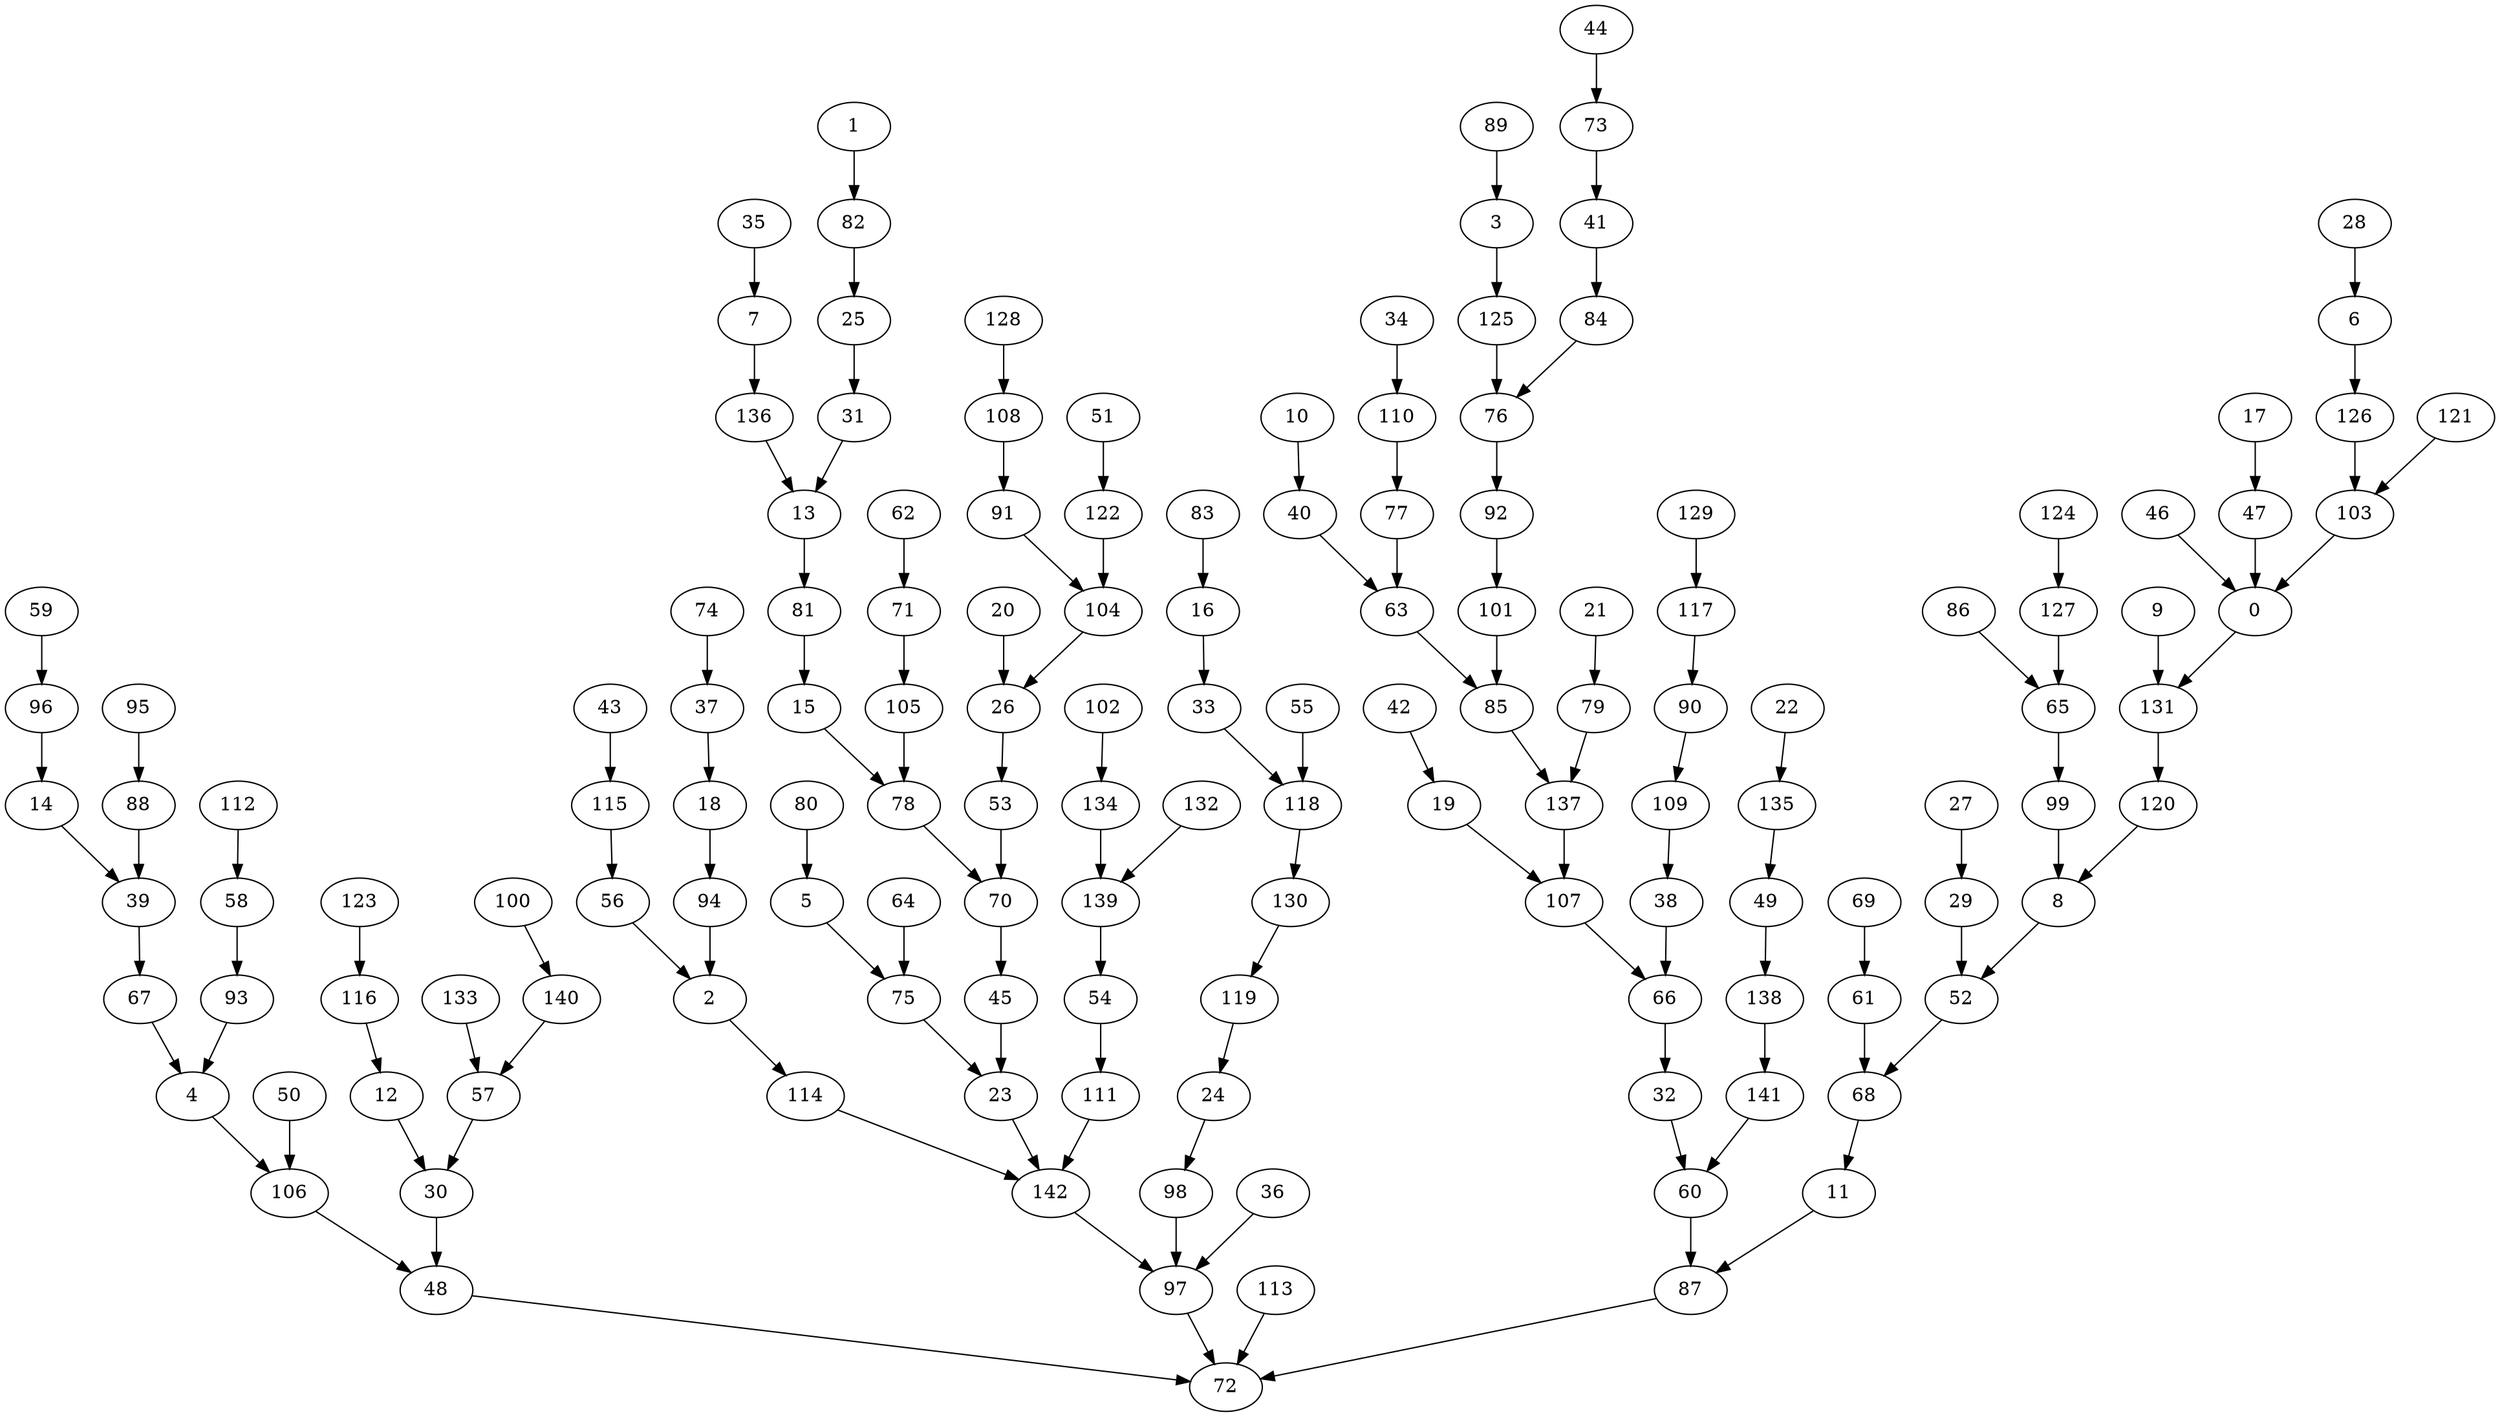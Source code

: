 strict digraph "" {
	0 -> 131;
	46 -> 0;
	47 -> 0;
	103 -> 0;
	2 -> 114;
	56 -> 2;
	94 -> 2;
	3 -> 125;
	89 -> 3;
	4 -> 106;
	67 -> 4;
	93 -> 4;
	5 -> 75;
	80 -> 5;
	6 -> 126;
	28 -> 6;
	7 -> 136;
	35 -> 7;
	8 -> 52;
	99 -> 8;
	120 -> 8;
	11 -> 87;
	68 -> 11;
	12 -> 30;
	116 -> 12;
	13 -> 81;
	31 -> 13;
	136 -> 13;
	14 -> 39;
	96 -> 14;
	15 -> 78;
	81 -> 15;
	16 -> 33;
	83 -> 16;
	18 -> 94;
	37 -> 18;
	19 -> 107;
	42 -> 19;
	23 -> 142;
	45 -> 23;
	75 -> 23;
	24 -> 98;
	119 -> 24;
	25 -> 31;
	82 -> 25;
	26 -> 53;
	20 -> 26;
	104 -> 26;
	29 -> 52;
	27 -> 29;
	30 -> 48;
	57 -> 30;
	32 -> 60;
	66 -> 32;
	33 -> 118;
	74 -> 37;
	38 -> 66;
	109 -> 38;
	39 -> 67;
	88 -> 39;
	40 -> 63;
	10 -> 40;
	41 -> 84;
	73 -> 41;
	70 -> 45;
	17 -> 47;
	48 -> 72;
	106 -> 48;
	49 -> 138;
	135 -> 49;
	52 -> 68;
	53 -> 70;
	54 -> 111;
	139 -> 54;
	115 -> 56;
	133 -> 57;
	140 -> 57;
	58 -> 93;
	112 -> 58;
	60 -> 87;
	141 -> 60;
	61 -> 68;
	69 -> 61;
	63 -> 85;
	77 -> 63;
	65 -> 99;
	86 -> 65;
	127 -> 65;
	107 -> 66;
	78 -> 70;
	71 -> 105;
	62 -> 71;
	87 -> 72;
	97 -> 72;
	113 -> 72;
	44 -> 73;
	64 -> 75;
	76 -> 92;
	84 -> 76;
	125 -> 76;
	110 -> 77;
	105 -> 78;
	79 -> 137;
	21 -> 79;
	1 -> 82;
	85 -> 137;
	101 -> 85;
	95 -> 88;
	90 -> 109;
	117 -> 90;
	91 -> 104;
	108 -> 91;
	92 -> 101;
	59 -> 96;
	36 -> 97;
	98 -> 97;
	142 -> 97;
	121 -> 103;
	126 -> 103;
	122 -> 104;
	50 -> 106;
	137 -> 107;
	128 -> 108;
	34 -> 110;
	111 -> 142;
	114 -> 142;
	43 -> 115;
	123 -> 116;
	129 -> 117;
	118 -> 130;
	55 -> 118;
	130 -> 119;
	131 -> 120;
	51 -> 122;
	124 -> 127;
	9 -> 131;
	134 -> 139;
	102 -> 134;
	22 -> 135;
	138 -> 141;
	132 -> 139;
	100 -> 140;
}
